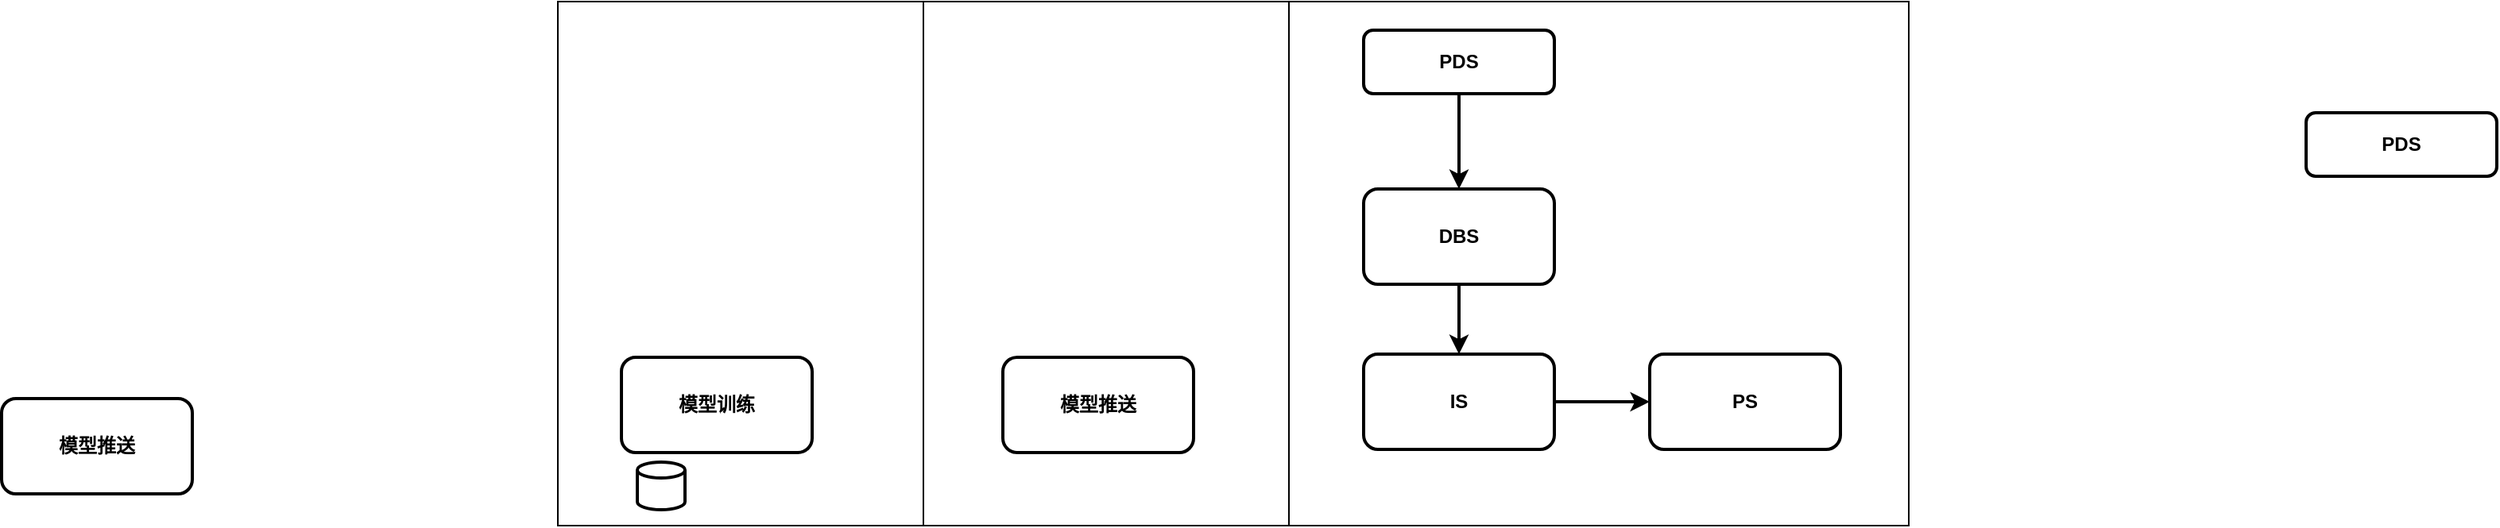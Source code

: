 <mxfile version="24.8.0">
  <diagram name="第 1 页" id="xnKEibscb6I4ZrSzzH7E">
    <mxGraphModel dx="2048" dy="626" grid="1" gridSize="10" guides="1" tooltips="1" connect="1" arrows="1" fold="1" page="1" pageScale="1" pageWidth="827" pageHeight="1169" math="0" shadow="0">
      <root>
        <mxCell id="0" />
        <mxCell id="1" parent="0" />
        <mxCell id="bjvcLbFLlpnBdihvbMba-20" value="" style="rounded=0;whiteSpace=wrap;html=1;" vertex="1" parent="1">
          <mxGeometry x="-20" y="90" width="230" height="330" as="geometry" />
        </mxCell>
        <mxCell id="bjvcLbFLlpnBdihvbMba-18" value="" style="rounded=0;whiteSpace=wrap;html=1;" vertex="1" parent="1">
          <mxGeometry x="210" y="90" width="230" height="330" as="geometry" />
        </mxCell>
        <mxCell id="bjvcLbFLlpnBdihvbMba-16" value="" style="rounded=0;whiteSpace=wrap;html=1;" vertex="1" parent="1">
          <mxGeometry x="440" y="90" width="390" height="330" as="geometry" />
        </mxCell>
        <mxCell id="bjvcLbFLlpnBdihvbMba-7" style="edgeStyle=orthogonalEdgeStyle;rounded=0;orthogonalLoop=1;jettySize=auto;html=1;exitX=1;exitY=0.5;exitDx=0;exitDy=0;entryX=0;entryY=0.5;entryDx=0;entryDy=0;strokeWidth=2;" edge="1" parent="1" source="bjvcLbFLlpnBdihvbMba-1" target="bjvcLbFLlpnBdihvbMba-6">
          <mxGeometry relative="1" as="geometry" />
        </mxCell>
        <mxCell id="bjvcLbFLlpnBdihvbMba-1" value="&lt;span&gt;IS&lt;/span&gt;" style="rounded=1;whiteSpace=wrap;html=1;fontStyle=1;strokeWidth=2;" vertex="1" parent="1">
          <mxGeometry x="487" y="312" width="120" height="60" as="geometry" />
        </mxCell>
        <mxCell id="bjvcLbFLlpnBdihvbMba-5" style="edgeStyle=orthogonalEdgeStyle;rounded=0;orthogonalLoop=1;jettySize=auto;html=1;exitX=0.5;exitY=1;exitDx=0;exitDy=0;entryX=0.5;entryY=0;entryDx=0;entryDy=0;strokeWidth=2;" edge="1" parent="1" source="bjvcLbFLlpnBdihvbMba-2" target="bjvcLbFLlpnBdihvbMba-1">
          <mxGeometry relative="1" as="geometry" />
        </mxCell>
        <mxCell id="bjvcLbFLlpnBdihvbMba-2" value="&lt;b&gt;DBS&lt;/b&gt;" style="rounded=1;whiteSpace=wrap;html=1;strokeWidth=2;" vertex="1" parent="1">
          <mxGeometry x="487" y="208" width="120" height="60" as="geometry" />
        </mxCell>
        <mxCell id="bjvcLbFLlpnBdihvbMba-4" style="edgeStyle=orthogonalEdgeStyle;rounded=0;orthogonalLoop=1;jettySize=auto;html=1;exitX=0.5;exitY=1;exitDx=0;exitDy=0;entryX=0.5;entryY=0;entryDx=0;entryDy=0;strokeWidth=2;" edge="1" parent="1" source="bjvcLbFLlpnBdihvbMba-3" target="bjvcLbFLlpnBdihvbMba-2">
          <mxGeometry relative="1" as="geometry" />
        </mxCell>
        <mxCell id="bjvcLbFLlpnBdihvbMba-3" value="&lt;b&gt;PDS&lt;/b&gt;" style="rounded=1;whiteSpace=wrap;html=1;strokeWidth=2;" vertex="1" parent="1">
          <mxGeometry x="487" y="108" width="120" height="40" as="geometry" />
        </mxCell>
        <mxCell id="bjvcLbFLlpnBdihvbMba-6" value="&lt;b&gt;PS&lt;/b&gt;" style="rounded=1;whiteSpace=wrap;html=1;strokeWidth=2;" vertex="1" parent="1">
          <mxGeometry x="667" y="312" width="120" height="60" as="geometry" />
        </mxCell>
        <mxCell id="bjvcLbFLlpnBdihvbMba-8" value="&lt;b&gt;模型推送&lt;/b&gt;" style="rounded=1;whiteSpace=wrap;html=1;strokeWidth=2;" vertex="1" parent="1">
          <mxGeometry x="260" y="314" width="120" height="60" as="geometry" />
        </mxCell>
        <mxCell id="bjvcLbFLlpnBdihvbMba-9" value="&lt;b&gt;模型训练&lt;/b&gt;" style="rounded=1;whiteSpace=wrap;html=1;strokeWidth=2;" vertex="1" parent="1">
          <mxGeometry x="20" y="314" width="120" height="60" as="geometry" />
        </mxCell>
        <mxCell id="bjvcLbFLlpnBdihvbMba-12" value="" style="strokeWidth=2;html=1;shape=mxgraph.flowchart.database;whiteSpace=wrap;" vertex="1" parent="1">
          <mxGeometry x="30" y="380" width="30" height="30" as="geometry" />
        </mxCell>
        <mxCell id="bjvcLbFLlpnBdihvbMba-17" value="&lt;b&gt;PDS&lt;/b&gt;" style="rounded=1;whiteSpace=wrap;html=1;strokeWidth=2;" vertex="1" parent="1">
          <mxGeometry x="1080" y="160" width="120" height="40" as="geometry" />
        </mxCell>
        <mxCell id="bjvcLbFLlpnBdihvbMba-21" value="&lt;b&gt;模型推送&lt;/b&gt;" style="rounded=1;whiteSpace=wrap;html=1;strokeWidth=2;" vertex="1" parent="1">
          <mxGeometry x="-370" y="340" width="120" height="60" as="geometry" />
        </mxCell>
      </root>
    </mxGraphModel>
  </diagram>
</mxfile>
